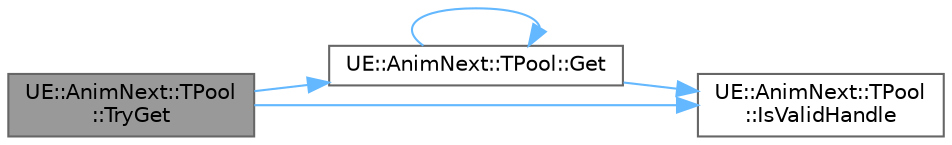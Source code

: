 digraph "UE::AnimNext::TPool::TryGet"
{
 // INTERACTIVE_SVG=YES
 // LATEX_PDF_SIZE
  bgcolor="transparent";
  edge [fontname=Helvetica,fontsize=10,labelfontname=Helvetica,labelfontsize=10];
  node [fontname=Helvetica,fontsize=10,shape=box,height=0.2,width=0.4];
  rankdir="LR";
  Node1 [id="Node000001",label="UE::AnimNext::TPool\l::TryGet",height=0.2,width=0.4,color="gray40", fillcolor="grey60", style="filled", fontcolor="black",tooltip=" "];
  Node1 -> Node2 [id="edge1_Node000001_Node000002",color="steelblue1",style="solid",tooltip=" "];
  Node2 [id="Node000002",label="UE::AnimNext::TPool::Get",height=0.2,width=0.4,color="grey40", fillcolor="white", style="filled",URL="$d0/dab/classUE_1_1AnimNext_1_1TPool.html#afcb3463c8d095c75dd497dac5cc39d21",tooltip=" "];
  Node2 -> Node2 [id="edge2_Node000002_Node000002",color="steelblue1",style="solid",tooltip=" "];
  Node2 -> Node3 [id="edge3_Node000002_Node000003",color="steelblue1",style="solid",tooltip=" "];
  Node3 [id="Node000003",label="UE::AnimNext::TPool\l::IsValidHandle",height=0.2,width=0.4,color="grey40", fillcolor="white", style="filled",URL="$d0/dab/classUE_1_1AnimNext_1_1TPool.html#a08d503ae6efbcd00333c5739b6b5e64f",tooltip=" "];
  Node1 -> Node3 [id="edge4_Node000001_Node000003",color="steelblue1",style="solid",tooltip=" "];
}

